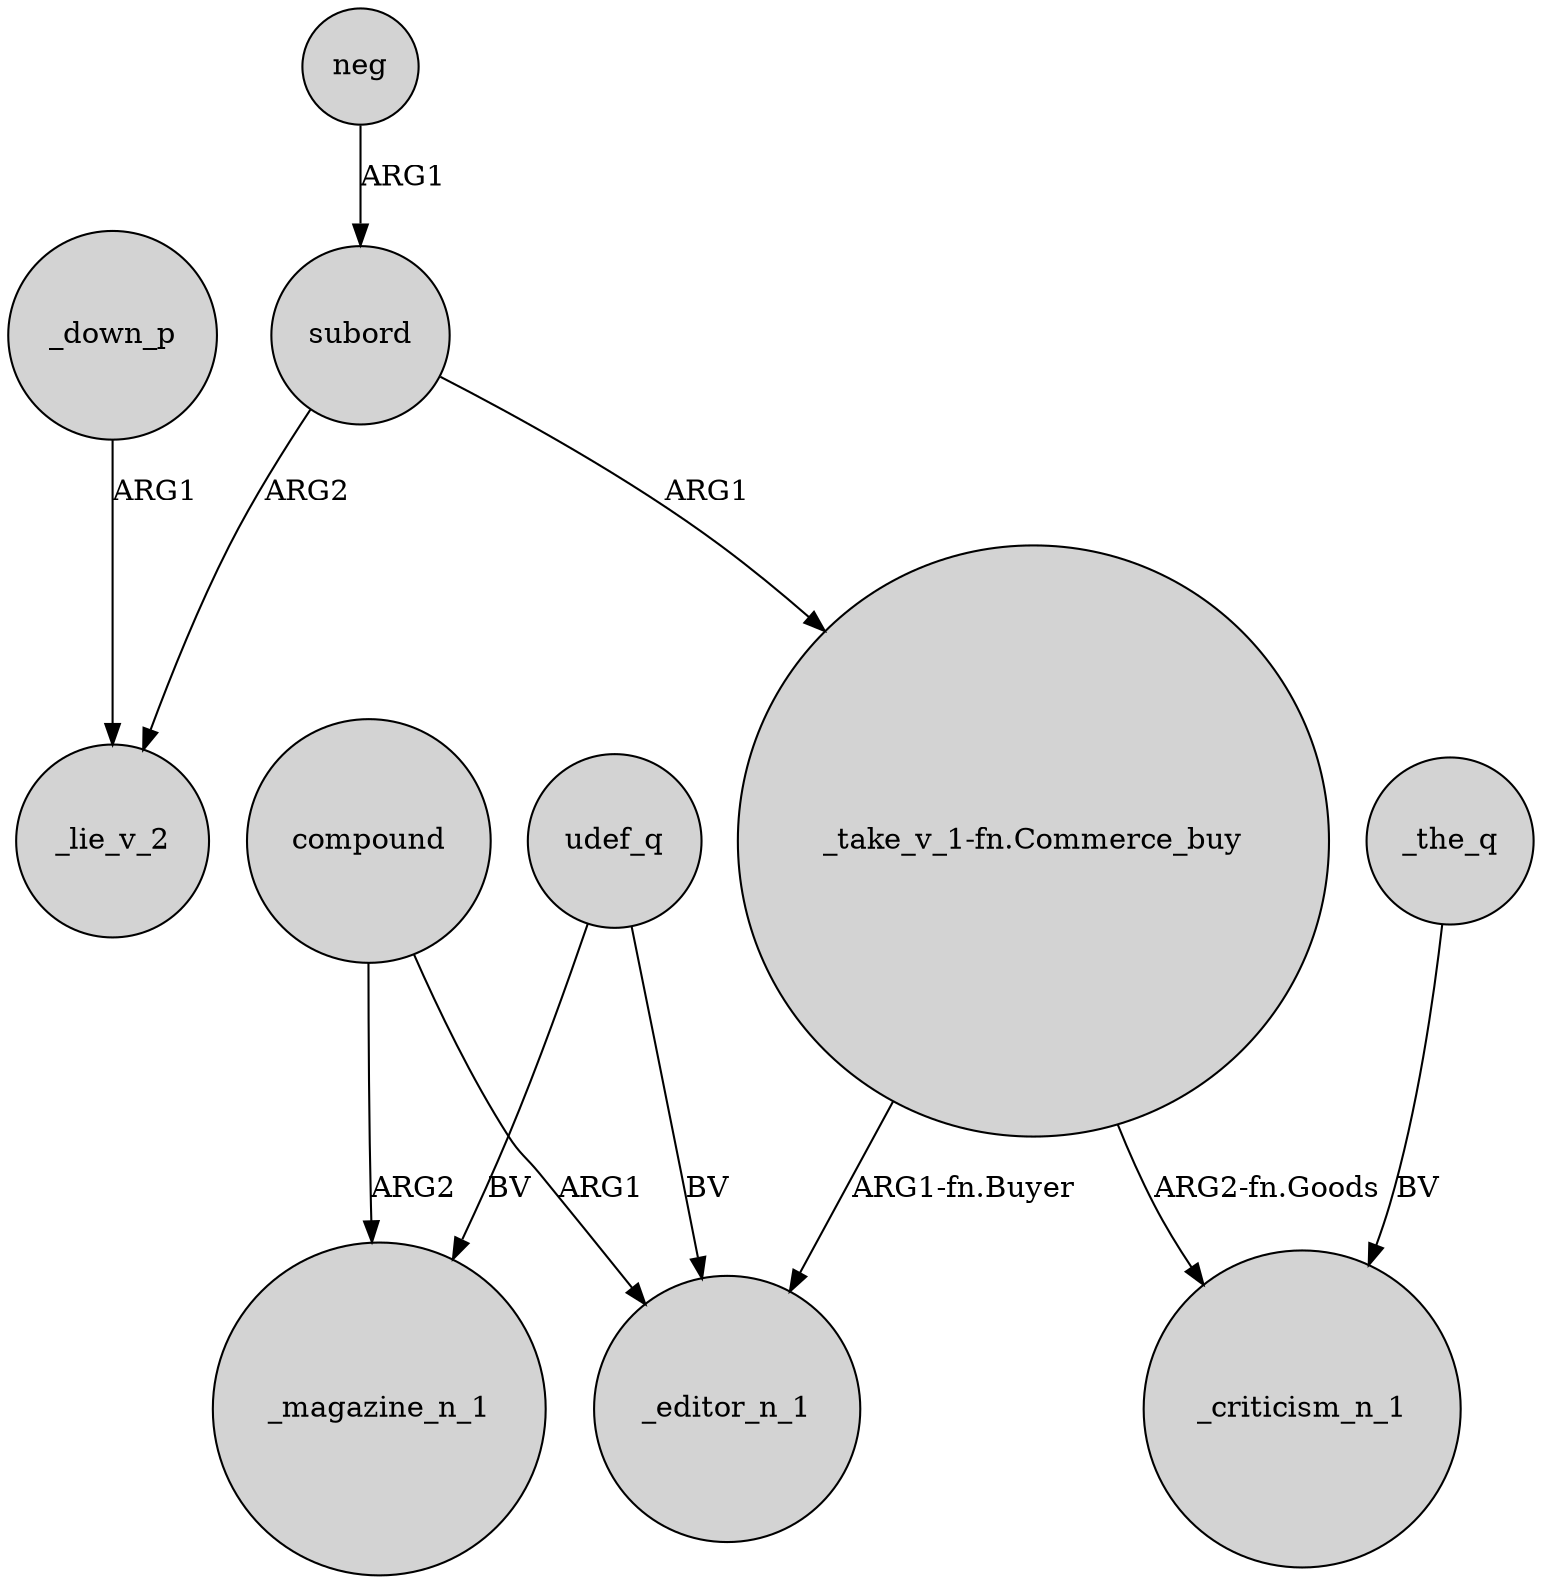 digraph {
	node [shape=circle style=filled]
	"_take_v_1-fn.Commerce_buy" -> _editor_n_1 [label="ARG1-fn.Buyer"]
	neg -> subord [label=ARG1]
	udef_q -> _magazine_n_1 [label=BV]
	subord -> _lie_v_2 [label=ARG2]
	_the_q -> _criticism_n_1 [label=BV]
	subord -> "_take_v_1-fn.Commerce_buy" [label=ARG1]
	compound -> _editor_n_1 [label=ARG1]
	"_take_v_1-fn.Commerce_buy" -> _criticism_n_1 [label="ARG2-fn.Goods"]
	_down_p -> _lie_v_2 [label=ARG1]
	compound -> _magazine_n_1 [label=ARG2]
	udef_q -> _editor_n_1 [label=BV]
}
